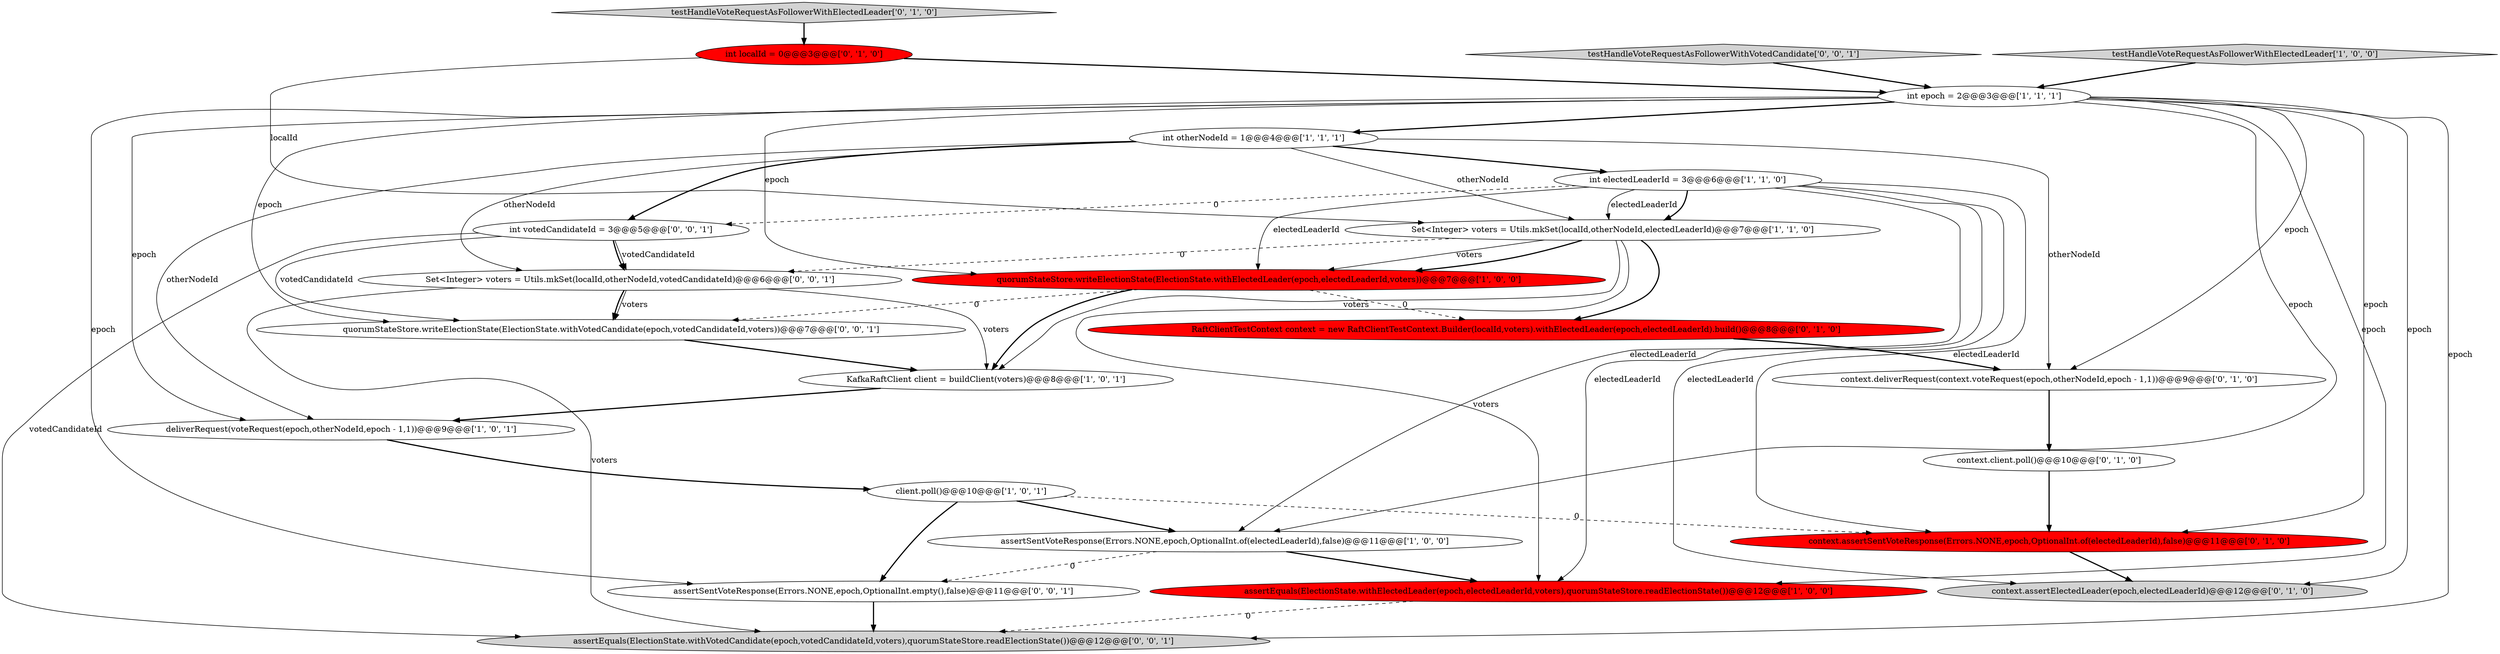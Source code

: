 digraph {
19 [style = filled, label = "quorumStateStore.writeElectionState(ElectionState.withVotedCandidate(epoch,votedCandidateId,voters))@@@7@@@['0', '0', '1']", fillcolor = white, shape = ellipse image = "AAA0AAABBB3BBB"];
8 [style = filled, label = "int electedLeaderId = 3@@@6@@@['1', '1', '0']", fillcolor = white, shape = ellipse image = "AAA0AAABBB1BBB"];
17 [style = filled, label = "context.client.poll()@@@10@@@['0', '1', '0']", fillcolor = white, shape = ellipse image = "AAA0AAABBB2BBB"];
22 [style = filled, label = "testHandleVoteRequestAsFollowerWithVotedCandidate['0', '0', '1']", fillcolor = lightgray, shape = diamond image = "AAA0AAABBB3BBB"];
23 [style = filled, label = "assertSentVoteResponse(Errors.NONE,epoch,OptionalInt.empty(),false)@@@11@@@['0', '0', '1']", fillcolor = white, shape = ellipse image = "AAA0AAABBB3BBB"];
3 [style = filled, label = "quorumStateStore.writeElectionState(ElectionState.withElectedLeader(epoch,electedLeaderId,voters))@@@7@@@['1', '0', '0']", fillcolor = red, shape = ellipse image = "AAA1AAABBB1BBB"];
18 [style = filled, label = "Set<Integer> voters = Utils.mkSet(localId,otherNodeId,votedCandidateId)@@@6@@@['0', '0', '1']", fillcolor = white, shape = ellipse image = "AAA0AAABBB3BBB"];
21 [style = filled, label = "int votedCandidateId = 3@@@5@@@['0', '0', '1']", fillcolor = white, shape = ellipse image = "AAA0AAABBB3BBB"];
16 [style = filled, label = "context.assertElectedLeader(epoch,electedLeaderId)@@@12@@@['0', '1', '0']", fillcolor = lightgray, shape = ellipse image = "AAA0AAABBB2BBB"];
5 [style = filled, label = "int otherNodeId = 1@@@4@@@['1', '1', '1']", fillcolor = white, shape = ellipse image = "AAA0AAABBB1BBB"];
4 [style = filled, label = "deliverRequest(voteRequest(epoch,otherNodeId,epoch - 1,1))@@@9@@@['1', '0', '1']", fillcolor = white, shape = ellipse image = "AAA0AAABBB1BBB"];
6 [style = filled, label = "assertSentVoteResponse(Errors.NONE,epoch,OptionalInt.of(electedLeaderId),false)@@@11@@@['1', '0', '0']", fillcolor = white, shape = ellipse image = "AAA0AAABBB1BBB"];
0 [style = filled, label = "testHandleVoteRequestAsFollowerWithElectedLeader['1', '0', '0']", fillcolor = lightgray, shape = diamond image = "AAA0AAABBB1BBB"];
15 [style = filled, label = "testHandleVoteRequestAsFollowerWithElectedLeader['0', '1', '0']", fillcolor = lightgray, shape = diamond image = "AAA0AAABBB2BBB"];
11 [style = filled, label = "context.deliverRequest(context.voteRequest(epoch,otherNodeId,epoch - 1,1))@@@9@@@['0', '1', '0']", fillcolor = white, shape = ellipse image = "AAA0AAABBB2BBB"];
10 [style = filled, label = "Set<Integer> voters = Utils.mkSet(localId,otherNodeId,electedLeaderId)@@@7@@@['1', '1', '0']", fillcolor = white, shape = ellipse image = "AAA0AAABBB1BBB"];
12 [style = filled, label = "int localId = 0@@@3@@@['0', '1', '0']", fillcolor = red, shape = ellipse image = "AAA1AAABBB2BBB"];
7 [style = filled, label = "assertEquals(ElectionState.withElectedLeader(epoch,electedLeaderId,voters),quorumStateStore.readElectionState())@@@12@@@['1', '0', '0']", fillcolor = red, shape = ellipse image = "AAA1AAABBB1BBB"];
14 [style = filled, label = "RaftClientTestContext context = new RaftClientTestContext.Builder(localId,voters).withElectedLeader(epoch,electedLeaderId).build()@@@8@@@['0', '1', '0']", fillcolor = red, shape = ellipse image = "AAA1AAABBB2BBB"];
1 [style = filled, label = "client.poll()@@@10@@@['1', '0', '1']", fillcolor = white, shape = ellipse image = "AAA0AAABBB1BBB"];
2 [style = filled, label = "KafkaRaftClient client = buildClient(voters)@@@8@@@['1', '0', '1']", fillcolor = white, shape = ellipse image = "AAA0AAABBB1BBB"];
9 [style = filled, label = "int epoch = 2@@@3@@@['1', '1', '1']", fillcolor = white, shape = ellipse image = "AAA0AAABBB1BBB"];
13 [style = filled, label = "context.assertSentVoteResponse(Errors.NONE,epoch,OptionalInt.of(electedLeaderId),false)@@@11@@@['0', '1', '0']", fillcolor = red, shape = ellipse image = "AAA1AAABBB2BBB"];
20 [style = filled, label = "assertEquals(ElectionState.withVotedCandidate(epoch,votedCandidateId,voters),quorumStateStore.readElectionState())@@@12@@@['0', '0', '1']", fillcolor = lightgray, shape = ellipse image = "AAA0AAABBB3BBB"];
9->7 [style = solid, label="epoch"];
9->16 [style = solid, label="epoch"];
5->8 [style = bold, label=""];
8->10 [style = bold, label=""];
9->19 [style = solid, label="epoch"];
0->9 [style = bold, label=""];
23->20 [style = bold, label=""];
8->10 [style = solid, label="electedLeaderId"];
10->14 [style = bold, label=""];
9->3 [style = solid, label="epoch"];
5->10 [style = solid, label="otherNodeId"];
9->13 [style = solid, label="epoch"];
22->9 [style = bold, label=""];
8->16 [style = solid, label="electedLeaderId"];
9->23 [style = solid, label="epoch"];
18->19 [style = bold, label=""];
7->20 [style = dashed, label="0"];
10->3 [style = bold, label=""];
10->3 [style = solid, label="voters"];
19->2 [style = bold, label=""];
5->18 [style = solid, label="otherNodeId"];
21->20 [style = solid, label="votedCandidateId"];
8->21 [style = dashed, label="0"];
9->11 [style = solid, label="epoch"];
12->9 [style = bold, label=""];
2->4 [style = bold, label=""];
8->3 [style = solid, label="electedLeaderId"];
13->16 [style = bold, label=""];
21->18 [style = bold, label=""];
1->23 [style = bold, label=""];
18->2 [style = solid, label="voters"];
8->7 [style = solid, label="electedLeaderId"];
18->19 [style = solid, label="voters"];
10->18 [style = dashed, label="0"];
3->19 [style = dashed, label="0"];
1->13 [style = dashed, label="0"];
5->21 [style = bold, label=""];
8->6 [style = solid, label="electedLeaderId"];
1->6 [style = bold, label=""];
3->2 [style = bold, label=""];
18->20 [style = solid, label="voters"];
8->13 [style = solid, label="electedLeaderId"];
6->23 [style = dashed, label="0"];
10->2 [style = solid, label="voters"];
5->4 [style = solid, label="otherNodeId"];
9->5 [style = bold, label=""];
11->17 [style = bold, label=""];
9->20 [style = solid, label="epoch"];
4->1 [style = bold, label=""];
17->13 [style = bold, label=""];
15->12 [style = bold, label=""];
9->4 [style = solid, label="epoch"];
10->7 [style = solid, label="voters"];
9->6 [style = solid, label="epoch"];
6->7 [style = bold, label=""];
12->10 [style = solid, label="localId"];
3->14 [style = dashed, label="0"];
5->11 [style = solid, label="otherNodeId"];
14->11 [style = bold, label=""];
21->19 [style = solid, label="votedCandidateId"];
21->18 [style = solid, label="votedCandidateId"];
}
